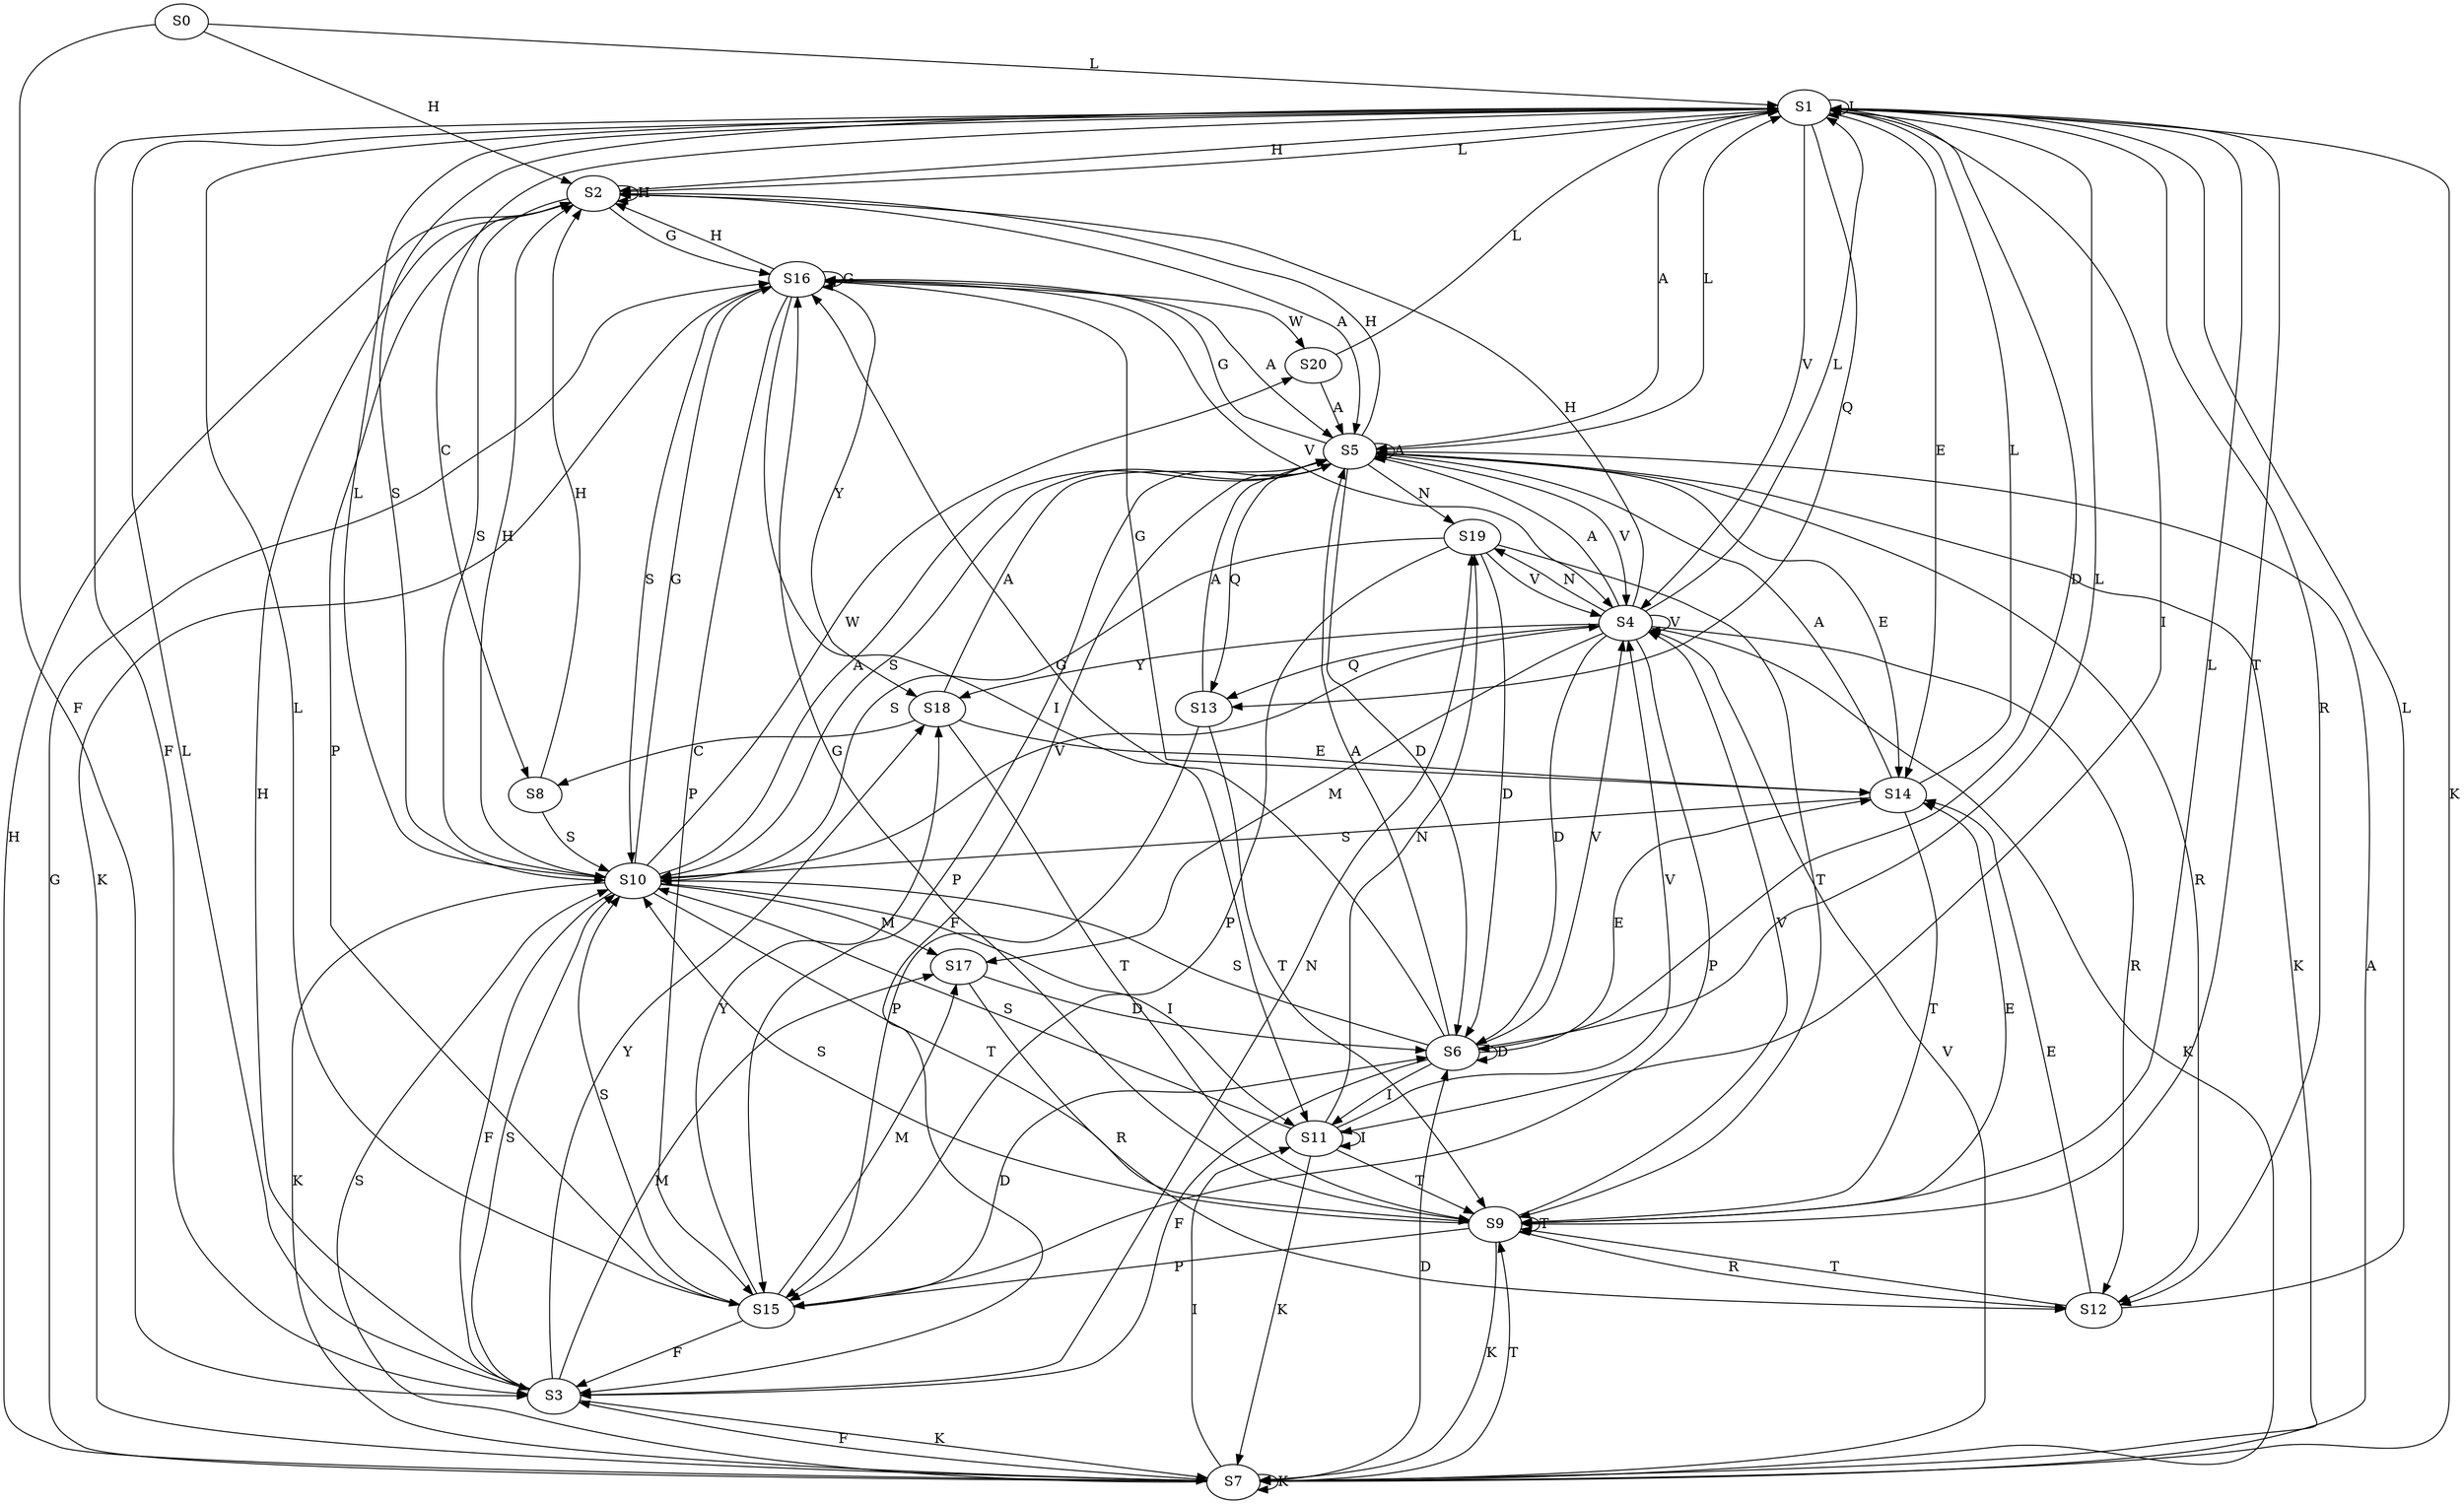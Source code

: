 strict digraph  {
	S0 -> S1 [ label = L ];
	S0 -> S2 [ label = H ];
	S0 -> S3 [ label = F ];
	S1 -> S4 [ label = V ];
	S1 -> S5 [ label = A ];
	S1 -> S3 [ label = F ];
	S1 -> S6 [ label = D ];
	S1 -> S7 [ label = K ];
	S1 -> S1 [ label = L ];
	S1 -> S8 [ label = C ];
	S1 -> S9 [ label = T ];
	S1 -> S2 [ label = H ];
	S1 -> S10 [ label = S ];
	S1 -> S11 [ label = I ];
	S1 -> S12 [ label = R ];
	S1 -> S13 [ label = Q ];
	S1 -> S14 [ label = E ];
	S2 -> S5 [ label = A ];
	S2 -> S15 [ label = P ];
	S2 -> S10 [ label = S ];
	S2 -> S16 [ label = G ];
	S2 -> S1 [ label = L ];
	S2 -> S2 [ label = H ];
	S3 -> S17 [ label = M ];
	S3 -> S10 [ label = S ];
	S3 -> S18 [ label = Y ];
	S3 -> S2 [ label = H ];
	S3 -> S19 [ label = N ];
	S3 -> S1 [ label = L ];
	S3 -> S7 [ label = K ];
	S4 -> S17 [ label = M ];
	S4 -> S19 [ label = N ];
	S4 -> S7 [ label = K ];
	S4 -> S13 [ label = Q ];
	S4 -> S5 [ label = A ];
	S4 -> S2 [ label = H ];
	S4 -> S12 [ label = R ];
	S4 -> S15 [ label = P ];
	S4 -> S1 [ label = L ];
	S4 -> S6 [ label = D ];
	S4 -> S4 [ label = V ];
	S4 -> S18 [ label = Y ];
	S5 -> S15 [ label = P ];
	S5 -> S7 [ label = K ];
	S5 -> S5 [ label = A ];
	S5 -> S16 [ label = G ];
	S5 -> S2 [ label = H ];
	S5 -> S14 [ label = E ];
	S5 -> S10 [ label = S ];
	S5 -> S4 [ label = V ];
	S5 -> S6 [ label = D ];
	S5 -> S19 [ label = N ];
	S5 -> S1 [ label = L ];
	S5 -> S3 [ label = F ];
	S5 -> S13 [ label = Q ];
	S5 -> S12 [ label = R ];
	S6 -> S5 [ label = A ];
	S6 -> S3 [ label = F ];
	S6 -> S4 [ label = V ];
	S6 -> S6 [ label = D ];
	S6 -> S10 [ label = S ];
	S6 -> S14 [ label = E ];
	S6 -> S1 [ label = L ];
	S6 -> S16 [ label = G ];
	S6 -> S11 [ label = I ];
	S7 -> S6 [ label = D ];
	S7 -> S4 [ label = V ];
	S7 -> S16 [ label = G ];
	S7 -> S9 [ label = T ];
	S7 -> S7 [ label = K ];
	S7 -> S2 [ label = H ];
	S7 -> S3 [ label = F ];
	S7 -> S11 [ label = I ];
	S7 -> S10 [ label = S ];
	S7 -> S5 [ label = A ];
	S8 -> S2 [ label = H ];
	S8 -> S10 [ label = S ];
	S9 -> S7 [ label = K ];
	S9 -> S15 [ label = P ];
	S9 -> S9 [ label = T ];
	S9 -> S1 [ label = L ];
	S9 -> S4 [ label = V ];
	S9 -> S12 [ label = R ];
	S9 -> S10 [ label = S ];
	S9 -> S16 [ label = G ];
	S9 -> S14 [ label = E ];
	S10 -> S1 [ label = L ];
	S10 -> S16 [ label = G ];
	S10 -> S7 [ label = K ];
	S10 -> S5 [ label = A ];
	S10 -> S4 [ label = V ];
	S10 -> S17 [ label = M ];
	S10 -> S20 [ label = W ];
	S10 -> S11 [ label = I ];
	S10 -> S3 [ label = F ];
	S10 -> S2 [ label = H ];
	S10 -> S9 [ label = T ];
	S11 -> S19 [ label = N ];
	S11 -> S7 [ label = K ];
	S11 -> S9 [ label = T ];
	S11 -> S11 [ label = I ];
	S11 -> S4 [ label = V ];
	S11 -> S10 [ label = S ];
	S12 -> S14 [ label = E ];
	S12 -> S1 [ label = L ];
	S12 -> S9 [ label = T ];
	S13 -> S5 [ label = A ];
	S13 -> S9 [ label = T ];
	S13 -> S15 [ label = P ];
	S14 -> S16 [ label = G ];
	S14 -> S5 [ label = A ];
	S14 -> S1 [ label = L ];
	S14 -> S9 [ label = T ];
	S14 -> S10 [ label = S ];
	S15 -> S10 [ label = S ];
	S15 -> S3 [ label = F ];
	S15 -> S17 [ label = M ];
	S15 -> S6 [ label = D ];
	S15 -> S1 [ label = L ];
	S15 -> S18 [ label = Y ];
	S16 -> S20 [ label = W ];
	S16 -> S4 [ label = V ];
	S16 -> S5 [ label = A ];
	S16 -> S18 [ label = Y ];
	S16 -> S2 [ label = H ];
	S16 -> S7 [ label = K ];
	S16 -> S10 [ label = S ];
	S16 -> S11 [ label = I ];
	S16 -> S16 [ label = G ];
	S16 -> S15 [ label = P ];
	S17 -> S12 [ label = R ];
	S17 -> S6 [ label = D ];
	S18 -> S14 [ label = E ];
	S18 -> S9 [ label = T ];
	S18 -> S8 [ label = C ];
	S18 -> S5 [ label = A ];
	S19 -> S9 [ label = T ];
	S19 -> S15 [ label = P ];
	S19 -> S4 [ label = V ];
	S19 -> S10 [ label = S ];
	S19 -> S6 [ label = D ];
	S20 -> S5 [ label = A ];
	S20 -> S1 [ label = L ];
}
